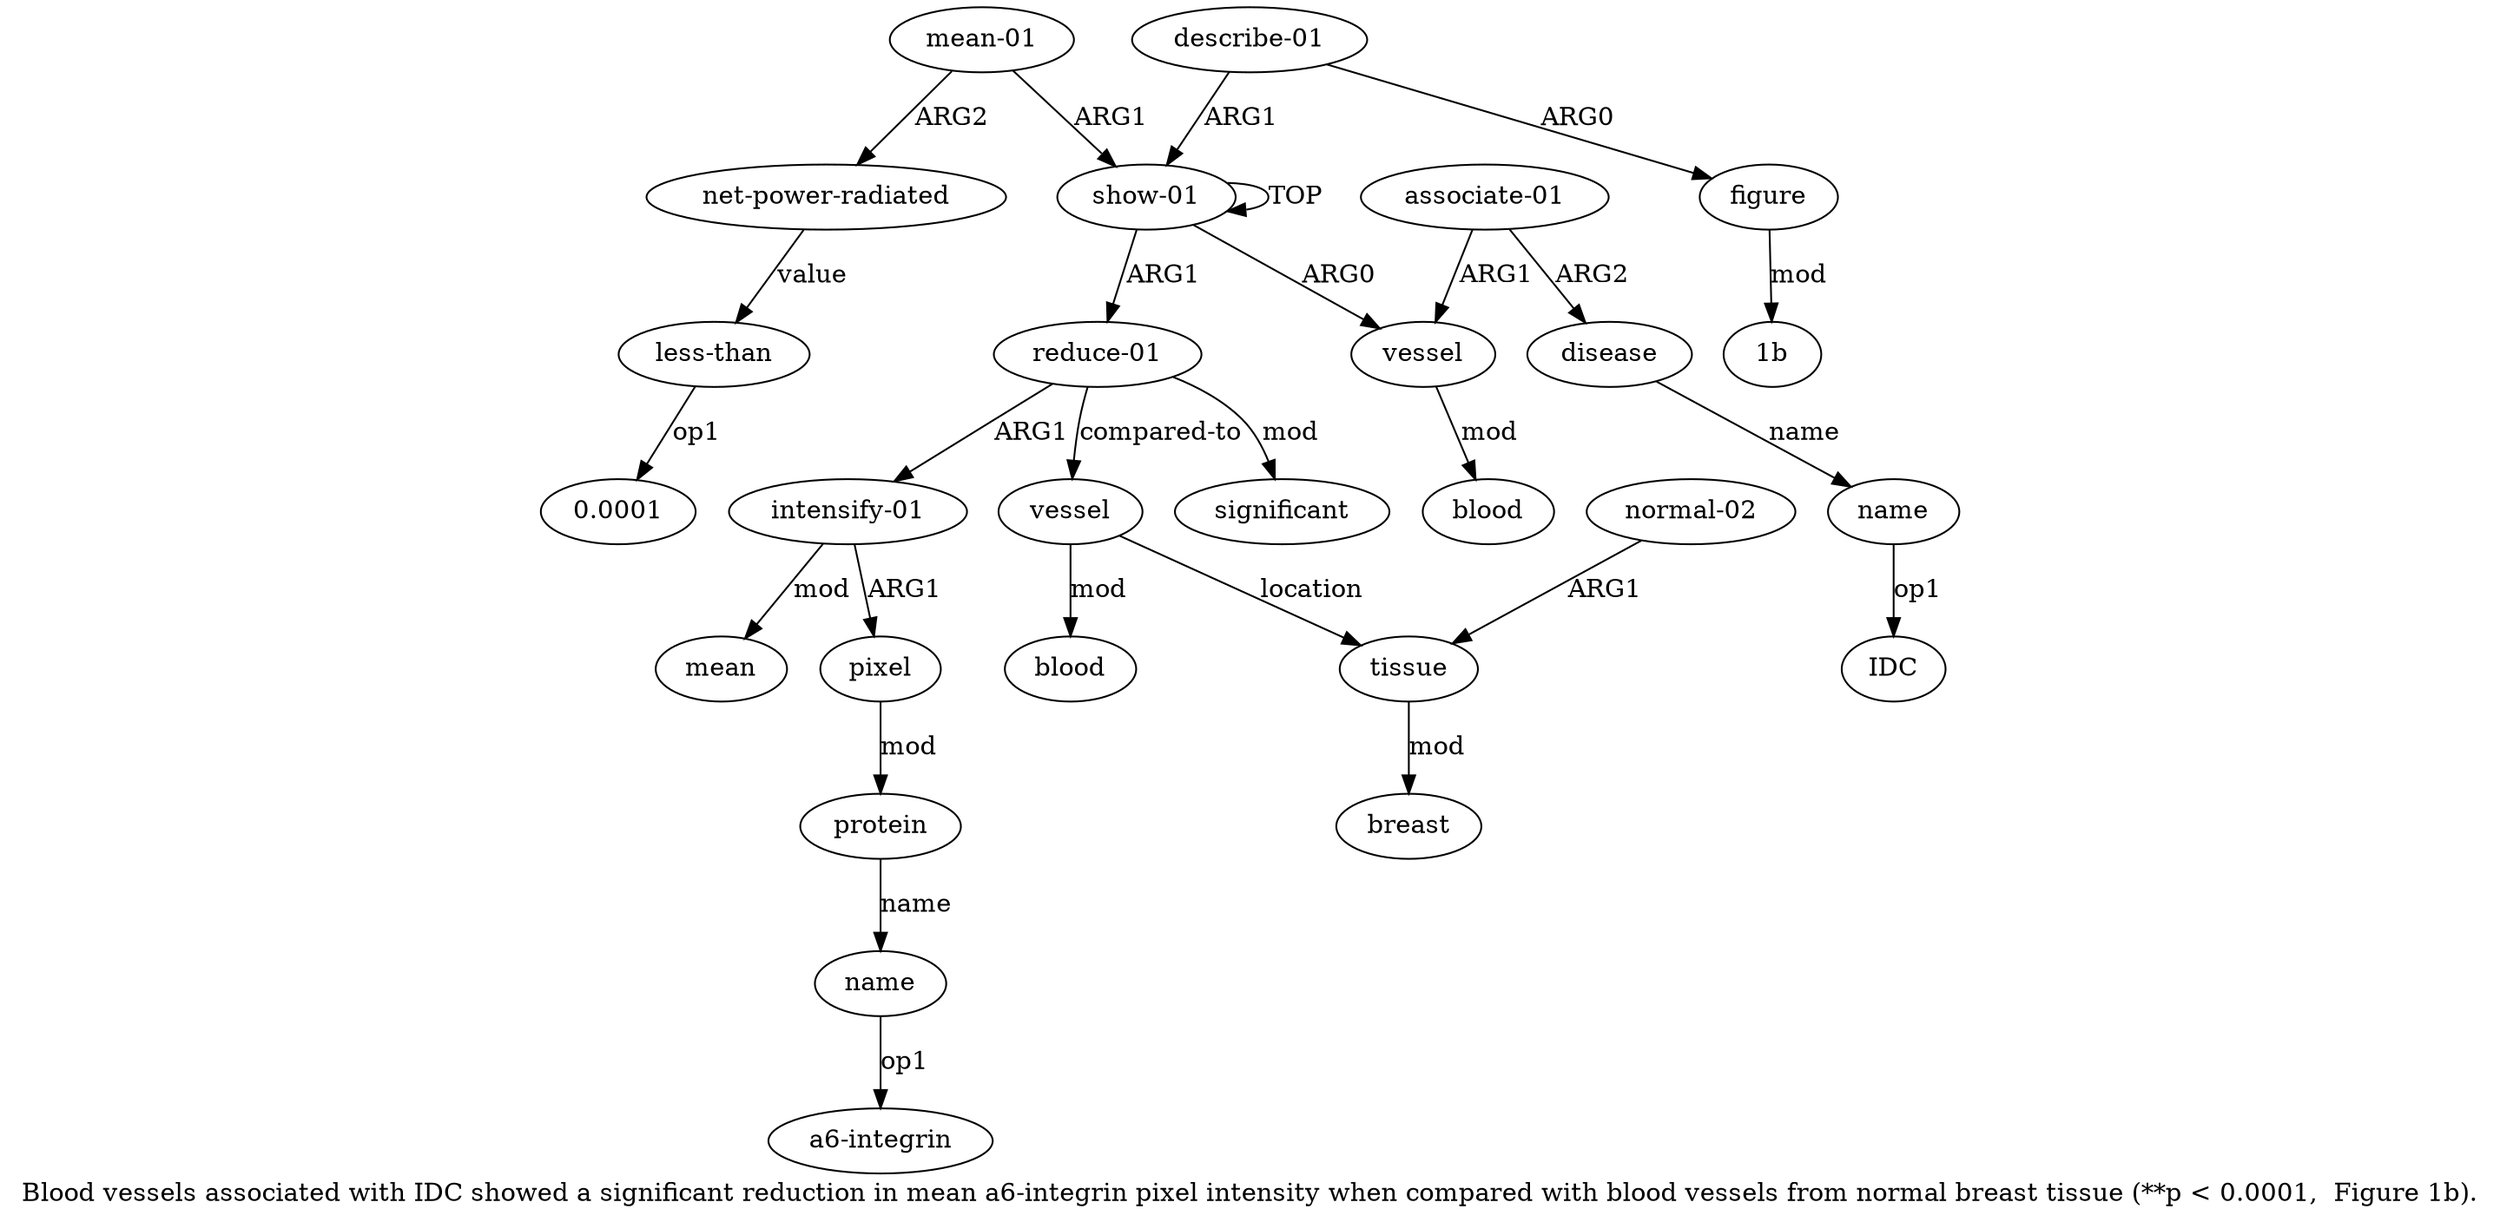 digraph  {
	graph [label="Blood vessels associated with IDC showed a significant reduction in mean a6-integrin pixel intensity when compared with blood vessels \
from normal breast tissue (**p < 0.0001,  Figure 1b)."];
	node [label="\N"];
	a20	 [color=black,
		gold_ind=20,
		gold_label="mean-01",
		label="mean-01",
		test_ind=20,
		test_label="mean-01"];
	a21	 [color=black,
		gold_ind=21,
		gold_label="net-power-radiated",
		label="net-power-radiated",
		test_ind=21,
		test_label="net-power-radiated"];
	a20 -> a21 [key=0,
	color=black,
	gold_label=ARG2,
	label=ARG2,
	test_label=ARG2];
a0 [color=black,
	gold_ind=0,
	gold_label="show-01",
	label="show-01",
	test_ind=0,
	test_label="show-01"];
a20 -> a0 [key=0,
color=black,
gold_label=ARG1,
label=ARG1,
test_label=ARG1];
a22 [color=black,
gold_ind=22,
gold_label="less-than",
label="less-than",
test_ind=22,
test_label="less-than"];
a21 -> a22 [key=0,
color=black,
gold_label=value,
label=value,
test_label=value];
"a22 0.0001" [color=black,
gold_ind=-1,
gold_label=0.0001,
label=0.0001,
test_ind=-1,
test_label=0.0001];
a22 -> "a22 0.0001" [key=0,
color=black,
gold_label=op1,
label=op1,
test_label=op1];
"a5 IDC" [color=black,
gold_ind=-1,
gold_label=IDC,
label=IDC,
test_ind=-1,
test_label=IDC];
"a10 a6-integrin" [color=black,
gold_ind=-1,
gold_label="a6-integrin",
label="a6-integrin",
test_ind=-1,
test_label="a6-integrin"];
a15 [color=black,
gold_ind=15,
gold_label=tissue,
label=tissue,
test_ind=15,
test_label=tissue];
a16 [color=black,
gold_ind=16,
gold_label=breast,
label=breast,
test_ind=16,
test_label=breast];
a15 -> a16 [key=0,
color=black,
gold_label=mod,
label=mod,
test_label=mod];
a14 [color=black,
gold_ind=14,
gold_label=blood,
label=blood,
test_ind=14,
test_label=blood];
a17 [color=black,
gold_ind=17,
gold_label="normal-02",
label="normal-02",
test_ind=17,
test_label="normal-02"];
a17 -> a15 [key=0,
color=black,
gold_label=ARG1,
label=ARG1,
test_label=ARG1];
a11 [color=black,
gold_ind=11,
gold_label=mean,
label=mean,
test_ind=11,
test_label=mean];
a10 [color=black,
gold_ind=10,
gold_label=name,
label=name,
test_ind=10,
test_label=name];
a10 -> "a10 a6-integrin" [key=0,
color=black,
gold_label=op1,
label=op1,
test_label=op1];
a13 [color=black,
gold_ind=13,
gold_label=vessel,
label=vessel,
test_ind=13,
test_label=vessel];
a13 -> a15 [key=0,
color=black,
gold_label=location,
label=location,
test_label=location];
a13 -> a14 [key=0,
color=black,
gold_label=mod,
label=mod,
test_label=mod];
a12 [color=black,
gold_ind=12,
gold_label=significant,
label=significant,
test_ind=12,
test_label=significant];
a19 [color=black,
gold_ind=19,
gold_label=figure,
label=figure,
test_ind=19,
test_label=figure];
"a19 1b" [color=black,
gold_ind=-1,
gold_label="1b",
label="1b",
test_ind=-1,
test_label="1b"];
a19 -> "a19 1b" [key=0,
color=black,
gold_label=mod,
label=mod,
test_label=mod];
a18 [color=black,
gold_ind=18,
gold_label="describe-01",
label="describe-01",
test_ind=18,
test_label="describe-01"];
a18 -> a19 [key=0,
color=black,
gold_label=ARG0,
label=ARG0,
test_label=ARG0];
a18 -> a0 [key=0,
color=black,
gold_label=ARG1,
label=ARG1,
test_label=ARG1];
a1 [color=black,
gold_ind=1,
gold_label=vessel,
label=vessel,
test_ind=1,
test_label=vessel];
a2 [color=black,
gold_ind=2,
gold_label=blood,
label=blood,
test_ind=2,
test_label=blood];
a1 -> a2 [key=0,
color=black,
gold_label=mod,
label=mod,
test_label=mod];
a0 -> a1 [key=0,
color=black,
gold_label=ARG0,
label=ARG0,
test_label=ARG0];
a0 -> a0 [key=0,
color=black,
gold_label=TOP,
label=TOP,
test_label=TOP];
a6 [color=black,
gold_ind=6,
gold_label="reduce-01",
label="reduce-01",
test_ind=6,
test_label="reduce-01"];
a0 -> a6 [key=0,
color=black,
gold_label=ARG1,
label=ARG1,
test_label=ARG1];
a3 [color=black,
gold_ind=3,
gold_label="associate-01",
label="associate-01",
test_ind=3,
test_label="associate-01"];
a3 -> a1 [key=0,
color=black,
gold_label=ARG1,
label=ARG1,
test_label=ARG1];
a4 [color=black,
gold_ind=4,
gold_label=disease,
label=disease,
test_ind=4,
test_label=disease];
a3 -> a4 [key=0,
color=black,
gold_label=ARG2,
label=ARG2,
test_label=ARG2];
a5 [color=black,
gold_ind=5,
gold_label=name,
label=name,
test_ind=5,
test_label=name];
a5 -> "a5 IDC" [key=0,
color=black,
gold_label=op1,
label=op1,
test_label=op1];
a4 -> a5 [key=0,
color=black,
gold_label=name,
label=name,
test_label=name];
a7 [color=black,
gold_ind=7,
gold_label="intensify-01",
label="intensify-01",
test_ind=7,
test_label="intensify-01"];
a7 -> a11 [key=0,
color=black,
gold_label=mod,
label=mod,
test_label=mod];
a8 [color=black,
gold_ind=8,
gold_label=pixel,
label=pixel,
test_ind=8,
test_label=pixel];
a7 -> a8 [key=0,
color=black,
gold_label=ARG1,
label=ARG1,
test_label=ARG1];
a6 -> a13 [key=0,
color=black,
gold_label="compared-to",
label="compared-to",
test_label="compared-to"];
a6 -> a12 [key=0,
color=black,
gold_label=mod,
label=mod,
test_label=mod];
a6 -> a7 [key=0,
color=black,
gold_label=ARG1,
label=ARG1,
test_label=ARG1];
a9 [color=black,
gold_ind=9,
gold_label=protein,
label=protein,
test_ind=9,
test_label=protein];
a9 -> a10 [key=0,
color=black,
gold_label=name,
label=name,
test_label=name];
a8 -> a9 [key=0,
color=black,
gold_label=mod,
label=mod,
test_label=mod];
}
